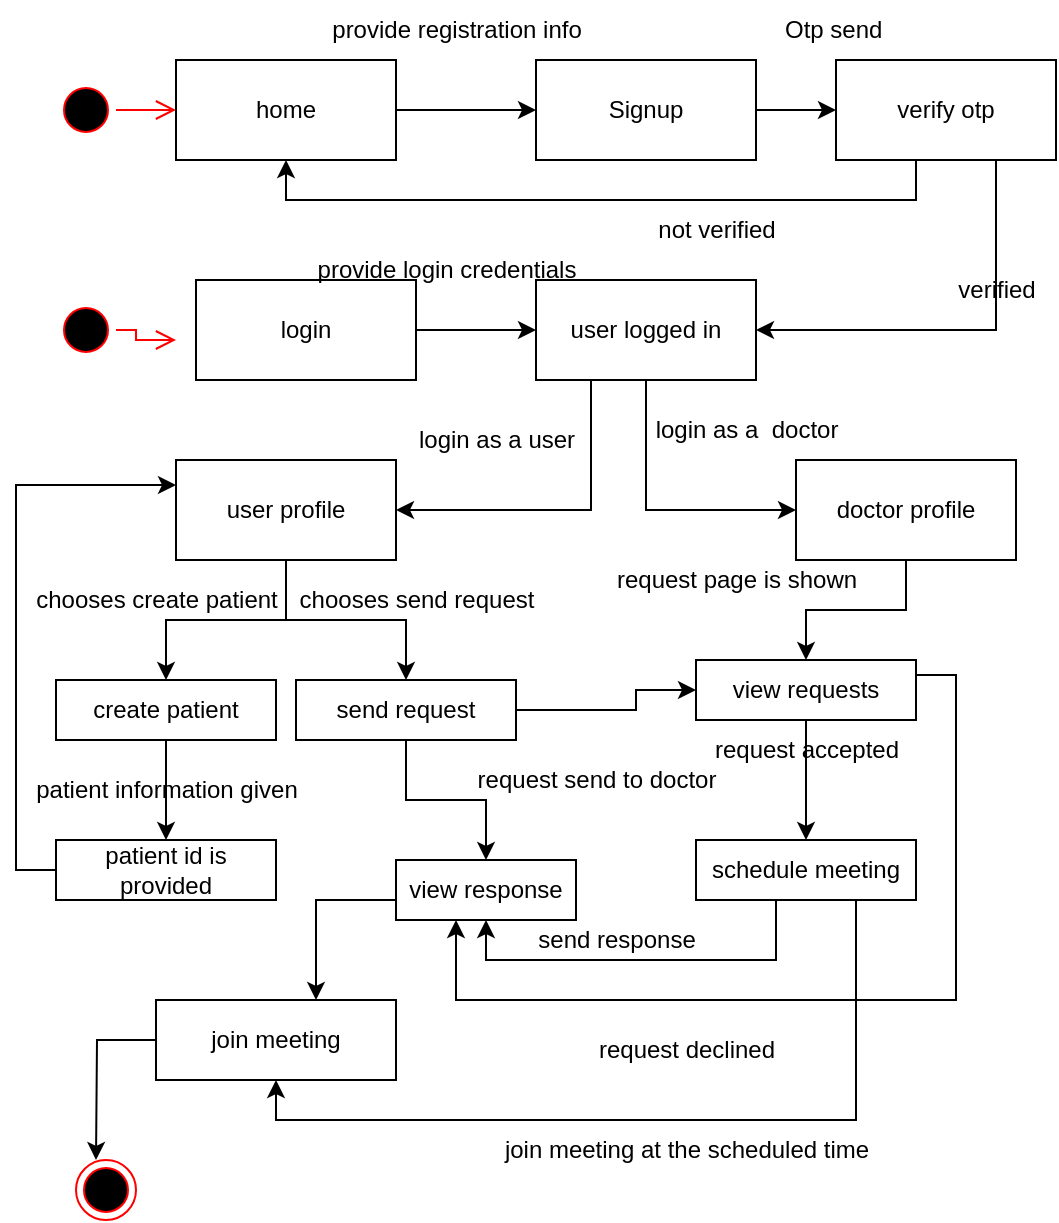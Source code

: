 <mxfile version="21.1.1" type="github">
  <diagram name="Page-1" id="zRxrEcoFwJ111nlCs0Rk">
    <mxGraphModel dx="1120" dy="456" grid="1" gridSize="10" guides="1" tooltips="1" connect="1" arrows="1" fold="1" page="1" pageScale="1" pageWidth="850" pageHeight="1100" math="0" shadow="0">
      <root>
        <mxCell id="0" />
        <mxCell id="1" parent="0" />
        <mxCell id="MRslgTs9-tC0-FGzWkB--1" value="" style="ellipse;html=1;shape=startState;fillColor=#000000;strokeColor=#ff0000;" vertex="1" parent="1">
          <mxGeometry x="120" y="100" width="30" height="30" as="geometry" />
        </mxCell>
        <mxCell id="MRslgTs9-tC0-FGzWkB--2" value="" style="edgeStyle=orthogonalEdgeStyle;html=1;verticalAlign=bottom;endArrow=open;endSize=8;strokeColor=#ff0000;rounded=0;entryX=0;entryY=0.5;entryDx=0;entryDy=0;" edge="1" source="MRslgTs9-tC0-FGzWkB--1" parent="1" target="MRslgTs9-tC0-FGzWkB--4">
          <mxGeometry relative="1" as="geometry">
            <mxPoint x="170" y="115" as="targetPoint" />
          </mxGeometry>
        </mxCell>
        <mxCell id="MRslgTs9-tC0-FGzWkB--6" style="edgeStyle=orthogonalEdgeStyle;rounded=0;orthogonalLoop=1;jettySize=auto;html=1;" edge="1" parent="1" source="MRslgTs9-tC0-FGzWkB--4" target="MRslgTs9-tC0-FGzWkB--5">
          <mxGeometry relative="1" as="geometry" />
        </mxCell>
        <mxCell id="MRslgTs9-tC0-FGzWkB--4" value="home" style="html=1;whiteSpace=wrap;" vertex="1" parent="1">
          <mxGeometry x="180" y="90" width="110" height="50" as="geometry" />
        </mxCell>
        <mxCell id="MRslgTs9-tC0-FGzWkB--8" style="edgeStyle=orthogonalEdgeStyle;rounded=0;orthogonalLoop=1;jettySize=auto;html=1;entryX=0.5;entryY=1;entryDx=0;entryDy=0;exitX=0.5;exitY=1;exitDx=0;exitDy=0;" edge="1" parent="1" source="MRslgTs9-tC0-FGzWkB--10" target="MRslgTs9-tC0-FGzWkB--4">
          <mxGeometry relative="1" as="geometry">
            <mxPoint x="500" y="160" as="sourcePoint" />
            <Array as="points">
              <mxPoint x="550" y="140" />
              <mxPoint x="550" y="160" />
              <mxPoint x="235" y="160" />
            </Array>
          </mxGeometry>
        </mxCell>
        <mxCell id="MRslgTs9-tC0-FGzWkB--11" style="edgeStyle=orthogonalEdgeStyle;rounded=0;orthogonalLoop=1;jettySize=auto;html=1;entryX=0;entryY=0.5;entryDx=0;entryDy=0;" edge="1" parent="1" source="MRslgTs9-tC0-FGzWkB--5" target="MRslgTs9-tC0-FGzWkB--10">
          <mxGeometry relative="1" as="geometry" />
        </mxCell>
        <mxCell id="MRslgTs9-tC0-FGzWkB--5" value="Signup" style="html=1;whiteSpace=wrap;" vertex="1" parent="1">
          <mxGeometry x="360" y="90" width="110" height="50" as="geometry" />
        </mxCell>
        <mxCell id="MRslgTs9-tC0-FGzWkB--7" value="provide registration info" style="text;html=1;align=center;verticalAlign=middle;resizable=0;points=[];autosize=1;strokeColor=none;fillColor=none;" vertex="1" parent="1">
          <mxGeometry x="245" y="60" width="150" height="30" as="geometry" />
        </mxCell>
        <mxCell id="MRslgTs9-tC0-FGzWkB--9" value="not verified" style="text;html=1;align=center;verticalAlign=middle;resizable=0;points=[];autosize=1;strokeColor=none;fillColor=none;" vertex="1" parent="1">
          <mxGeometry x="410" y="160" width="80" height="30" as="geometry" />
        </mxCell>
        <mxCell id="MRslgTs9-tC0-FGzWkB--15" value="" style="edgeStyle=orthogonalEdgeStyle;rounded=0;orthogonalLoop=1;jettySize=auto;html=1;entryX=1;entryY=0.5;entryDx=0;entryDy=0;" edge="1" parent="1" source="MRslgTs9-tC0-FGzWkB--10" target="MRslgTs9-tC0-FGzWkB--22">
          <mxGeometry relative="1" as="geometry">
            <mxPoint x="660" y="115" as="targetPoint" />
            <Array as="points">
              <mxPoint x="590" y="225" />
            </Array>
          </mxGeometry>
        </mxCell>
        <mxCell id="MRslgTs9-tC0-FGzWkB--10" value="verify otp" style="html=1;whiteSpace=wrap;" vertex="1" parent="1">
          <mxGeometry x="510" y="90" width="110" height="50" as="geometry" />
        </mxCell>
        <mxCell id="MRslgTs9-tC0-FGzWkB--12" value="Otp send&amp;nbsp;" style="text;html=1;align=center;verticalAlign=middle;resizable=0;points=[];autosize=1;strokeColor=none;fillColor=none;" vertex="1" parent="1">
          <mxGeometry x="470" y="60" width="80" height="30" as="geometry" />
        </mxCell>
        <mxCell id="MRslgTs9-tC0-FGzWkB--16" value="verified" style="text;html=1;align=center;verticalAlign=middle;resizable=0;points=[];autosize=1;strokeColor=none;fillColor=none;" vertex="1" parent="1">
          <mxGeometry x="560" y="190" width="60" height="30" as="geometry" />
        </mxCell>
        <mxCell id="MRslgTs9-tC0-FGzWkB--19" value="" style="ellipse;html=1;shape=startState;fillColor=#000000;strokeColor=#ff0000;" vertex="1" parent="1">
          <mxGeometry x="120" y="210" width="30" height="30" as="geometry" />
        </mxCell>
        <mxCell id="MRslgTs9-tC0-FGzWkB--20" value="" style="edgeStyle=orthogonalEdgeStyle;html=1;verticalAlign=bottom;endArrow=open;endSize=8;strokeColor=#ff0000;rounded=0;exitX=1;exitY=0.5;exitDx=0;exitDy=0;" edge="1" parent="1" source="MRslgTs9-tC0-FGzWkB--19">
          <mxGeometry relative="1" as="geometry">
            <mxPoint x="180" y="230" as="targetPoint" />
            <mxPoint x="160" y="125" as="sourcePoint" />
            <Array as="points">
              <mxPoint x="160" y="225" />
              <mxPoint x="160" y="230" />
            </Array>
          </mxGeometry>
        </mxCell>
        <mxCell id="MRslgTs9-tC0-FGzWkB--23" value="" style="edgeStyle=orthogonalEdgeStyle;rounded=0;orthogonalLoop=1;jettySize=auto;html=1;" edge="1" parent="1" source="MRslgTs9-tC0-FGzWkB--21" target="MRslgTs9-tC0-FGzWkB--22">
          <mxGeometry relative="1" as="geometry" />
        </mxCell>
        <mxCell id="MRslgTs9-tC0-FGzWkB--21" value="login" style="html=1;whiteSpace=wrap;" vertex="1" parent="1">
          <mxGeometry x="190" y="200" width="110" height="50" as="geometry" />
        </mxCell>
        <mxCell id="MRslgTs9-tC0-FGzWkB--28" style="edgeStyle=orthogonalEdgeStyle;rounded=0;orthogonalLoop=1;jettySize=auto;html=1;exitX=0.25;exitY=1;exitDx=0;exitDy=0;entryX=1;entryY=0.5;entryDx=0;entryDy=0;" edge="1" parent="1" source="MRslgTs9-tC0-FGzWkB--22" target="MRslgTs9-tC0-FGzWkB--25">
          <mxGeometry relative="1" as="geometry" />
        </mxCell>
        <mxCell id="MRslgTs9-tC0-FGzWkB--30" style="edgeStyle=orthogonalEdgeStyle;rounded=0;orthogonalLoop=1;jettySize=auto;html=1;exitX=0.5;exitY=1;exitDx=0;exitDy=0;entryX=0;entryY=0.5;entryDx=0;entryDy=0;" edge="1" parent="1" source="MRslgTs9-tC0-FGzWkB--22" target="MRslgTs9-tC0-FGzWkB--26">
          <mxGeometry relative="1" as="geometry" />
        </mxCell>
        <mxCell id="MRslgTs9-tC0-FGzWkB--22" value="user logged in" style="html=1;whiteSpace=wrap;" vertex="1" parent="1">
          <mxGeometry x="360" y="200" width="110" height="50" as="geometry" />
        </mxCell>
        <mxCell id="MRslgTs9-tC0-FGzWkB--24" value="provide login credentials" style="text;html=1;align=center;verticalAlign=middle;resizable=0;points=[];autosize=1;strokeColor=none;fillColor=none;" vertex="1" parent="1">
          <mxGeometry x="240" y="180" width="150" height="30" as="geometry" />
        </mxCell>
        <mxCell id="MRslgTs9-tC0-FGzWkB--32" style="edgeStyle=orthogonalEdgeStyle;rounded=0;orthogonalLoop=1;jettySize=auto;html=1;entryX=0.5;entryY=0;entryDx=0;entryDy=0;" edge="1" parent="1" source="MRslgTs9-tC0-FGzWkB--25" target="MRslgTs9-tC0-FGzWkB--27">
          <mxGeometry relative="1" as="geometry" />
        </mxCell>
        <mxCell id="MRslgTs9-tC0-FGzWkB--34" style="edgeStyle=orthogonalEdgeStyle;rounded=0;orthogonalLoop=1;jettySize=auto;html=1;" edge="1" parent="1" source="MRslgTs9-tC0-FGzWkB--25" target="MRslgTs9-tC0-FGzWkB--33">
          <mxGeometry relative="1" as="geometry" />
        </mxCell>
        <mxCell id="MRslgTs9-tC0-FGzWkB--25" value="user profile" style="html=1;whiteSpace=wrap;" vertex="1" parent="1">
          <mxGeometry x="180" y="290" width="110" height="50" as="geometry" />
        </mxCell>
        <mxCell id="MRslgTs9-tC0-FGzWkB--46" style="edgeStyle=orthogonalEdgeStyle;rounded=0;orthogonalLoop=1;jettySize=auto;html=1;" edge="1" parent="1" source="MRslgTs9-tC0-FGzWkB--26" target="MRslgTs9-tC0-FGzWkB--43">
          <mxGeometry relative="1" as="geometry" />
        </mxCell>
        <mxCell id="MRslgTs9-tC0-FGzWkB--26" value="doctor profile" style="html=1;whiteSpace=wrap;" vertex="1" parent="1">
          <mxGeometry x="490" y="290" width="110" height="50" as="geometry" />
        </mxCell>
        <mxCell id="MRslgTs9-tC0-FGzWkB--39" style="edgeStyle=orthogonalEdgeStyle;rounded=0;orthogonalLoop=1;jettySize=auto;html=1;entryX=0.5;entryY=0;entryDx=0;entryDy=0;" edge="1" parent="1" source="MRslgTs9-tC0-FGzWkB--27" target="MRslgTs9-tC0-FGzWkB--38">
          <mxGeometry relative="1" as="geometry" />
        </mxCell>
        <mxCell id="MRslgTs9-tC0-FGzWkB--27" value="create patient" style="html=1;whiteSpace=wrap;" vertex="1" parent="1">
          <mxGeometry x="120" y="400" width="110" height="30" as="geometry" />
        </mxCell>
        <mxCell id="MRslgTs9-tC0-FGzWkB--29" value="login as a user" style="text;html=1;align=center;verticalAlign=middle;resizable=0;points=[];autosize=1;strokeColor=none;fillColor=none;" vertex="1" parent="1">
          <mxGeometry x="290" y="265" width="100" height="30" as="geometry" />
        </mxCell>
        <mxCell id="MRslgTs9-tC0-FGzWkB--31" value="login as a&amp;nbsp; doctor" style="text;html=1;align=center;verticalAlign=middle;resizable=0;points=[];autosize=1;strokeColor=none;fillColor=none;" vertex="1" parent="1">
          <mxGeometry x="410" y="260" width="110" height="30" as="geometry" />
        </mxCell>
        <mxCell id="MRslgTs9-tC0-FGzWkB--44" style="edgeStyle=orthogonalEdgeStyle;rounded=0;orthogonalLoop=1;jettySize=auto;html=1;" edge="1" parent="1" source="MRslgTs9-tC0-FGzWkB--33" target="MRslgTs9-tC0-FGzWkB--43">
          <mxGeometry relative="1" as="geometry">
            <Array as="points">
              <mxPoint x="410" y="415" />
              <mxPoint x="410" y="405" />
            </Array>
          </mxGeometry>
        </mxCell>
        <mxCell id="MRslgTs9-tC0-FGzWkB--56" style="edgeStyle=orthogonalEdgeStyle;rounded=0;orthogonalLoop=1;jettySize=auto;html=1;exitX=0.5;exitY=1;exitDx=0;exitDy=0;entryX=0.5;entryY=0;entryDx=0;entryDy=0;" edge="1" parent="1" source="MRslgTs9-tC0-FGzWkB--33" target="MRslgTs9-tC0-FGzWkB--51">
          <mxGeometry relative="1" as="geometry" />
        </mxCell>
        <mxCell id="MRslgTs9-tC0-FGzWkB--33" value="send request" style="html=1;whiteSpace=wrap;" vertex="1" parent="1">
          <mxGeometry x="240" y="400" width="110" height="30" as="geometry" />
        </mxCell>
        <mxCell id="MRslgTs9-tC0-FGzWkB--36" value="chooses create patient" style="text;html=1;align=center;verticalAlign=middle;resizable=0;points=[];autosize=1;strokeColor=none;fillColor=none;" vertex="1" parent="1">
          <mxGeometry x="100" y="345" width="140" height="30" as="geometry" />
        </mxCell>
        <mxCell id="MRslgTs9-tC0-FGzWkB--37" value="chooses send request" style="text;html=1;align=center;verticalAlign=middle;resizable=0;points=[];autosize=1;strokeColor=none;fillColor=none;" vertex="1" parent="1">
          <mxGeometry x="230" y="345" width="140" height="30" as="geometry" />
        </mxCell>
        <mxCell id="MRslgTs9-tC0-FGzWkB--42" style="edgeStyle=orthogonalEdgeStyle;rounded=0;orthogonalLoop=1;jettySize=auto;html=1;entryX=0;entryY=0.25;entryDx=0;entryDy=0;" edge="1" parent="1" source="MRslgTs9-tC0-FGzWkB--38" target="MRslgTs9-tC0-FGzWkB--25">
          <mxGeometry relative="1" as="geometry">
            <Array as="points">
              <mxPoint x="100" y="495" />
              <mxPoint x="100" y="303" />
            </Array>
          </mxGeometry>
        </mxCell>
        <mxCell id="MRslgTs9-tC0-FGzWkB--38" value="patient id is provided" style="html=1;whiteSpace=wrap;" vertex="1" parent="1">
          <mxGeometry x="120" y="480" width="110" height="30" as="geometry" />
        </mxCell>
        <mxCell id="MRslgTs9-tC0-FGzWkB--40" value="patient information given" style="text;html=1;align=center;verticalAlign=middle;resizable=0;points=[];autosize=1;strokeColor=none;fillColor=none;" vertex="1" parent="1">
          <mxGeometry x="100" y="440" width="150" height="30" as="geometry" />
        </mxCell>
        <mxCell id="MRslgTs9-tC0-FGzWkB--49" value="" style="edgeStyle=orthogonalEdgeStyle;rounded=0;orthogonalLoop=1;jettySize=auto;html=1;" edge="1" parent="1" source="MRslgTs9-tC0-FGzWkB--43" target="MRslgTs9-tC0-FGzWkB--48">
          <mxGeometry relative="1" as="geometry" />
        </mxCell>
        <mxCell id="MRslgTs9-tC0-FGzWkB--54" style="edgeStyle=orthogonalEdgeStyle;rounded=0;orthogonalLoop=1;jettySize=auto;html=1;exitX=1;exitY=0.25;exitDx=0;exitDy=0;" edge="1" parent="1" source="MRslgTs9-tC0-FGzWkB--43" target="MRslgTs9-tC0-FGzWkB--51">
          <mxGeometry relative="1" as="geometry">
            <Array as="points">
              <mxPoint x="570" y="398" />
              <mxPoint x="570" y="560" />
              <mxPoint x="320" y="560" />
            </Array>
          </mxGeometry>
        </mxCell>
        <mxCell id="MRslgTs9-tC0-FGzWkB--43" value="view requests" style="html=1;whiteSpace=wrap;" vertex="1" parent="1">
          <mxGeometry x="440" y="390" width="110" height="30" as="geometry" />
        </mxCell>
        <mxCell id="MRslgTs9-tC0-FGzWkB--45" value="request send to doctor" style="text;html=1;align=center;verticalAlign=middle;resizable=0;points=[];autosize=1;strokeColor=none;fillColor=none;" vertex="1" parent="1">
          <mxGeometry x="320" y="435" width="140" height="30" as="geometry" />
        </mxCell>
        <mxCell id="MRslgTs9-tC0-FGzWkB--47" value="request page is shown" style="text;html=1;align=center;verticalAlign=middle;resizable=0;points=[];autosize=1;strokeColor=none;fillColor=none;" vertex="1" parent="1">
          <mxGeometry x="390" y="335" width="140" height="30" as="geometry" />
        </mxCell>
        <mxCell id="MRslgTs9-tC0-FGzWkB--52" style="edgeStyle=orthogonalEdgeStyle;rounded=0;orthogonalLoop=1;jettySize=auto;html=1;entryX=0.5;entryY=1;entryDx=0;entryDy=0;" edge="1" parent="1" source="MRslgTs9-tC0-FGzWkB--48" target="MRslgTs9-tC0-FGzWkB--51">
          <mxGeometry relative="1" as="geometry">
            <Array as="points">
              <mxPoint x="480" y="540" />
              <mxPoint x="335" y="540" />
            </Array>
          </mxGeometry>
        </mxCell>
        <mxCell id="MRslgTs9-tC0-FGzWkB--58" style="edgeStyle=orthogonalEdgeStyle;rounded=0;orthogonalLoop=1;jettySize=auto;html=1;entryX=0.5;entryY=1;entryDx=0;entryDy=0;" edge="1" parent="1" source="MRslgTs9-tC0-FGzWkB--48" target="MRslgTs9-tC0-FGzWkB--57">
          <mxGeometry relative="1" as="geometry">
            <Array as="points">
              <mxPoint x="520" y="620" />
              <mxPoint x="230" y="620" />
            </Array>
          </mxGeometry>
        </mxCell>
        <mxCell id="MRslgTs9-tC0-FGzWkB--48" value="schedule meeting" style="html=1;whiteSpace=wrap;" vertex="1" parent="1">
          <mxGeometry x="440" y="480" width="110" height="30" as="geometry" />
        </mxCell>
        <mxCell id="MRslgTs9-tC0-FGzWkB--50" value="request accepted" style="text;html=1;align=center;verticalAlign=middle;resizable=0;points=[];autosize=1;strokeColor=none;fillColor=none;" vertex="1" parent="1">
          <mxGeometry x="435" y="420" width="120" height="30" as="geometry" />
        </mxCell>
        <mxCell id="MRslgTs9-tC0-FGzWkB--60" style="edgeStyle=orthogonalEdgeStyle;rounded=0;orthogonalLoop=1;jettySize=auto;html=1;" edge="1" parent="1" source="MRslgTs9-tC0-FGzWkB--51" target="MRslgTs9-tC0-FGzWkB--57">
          <mxGeometry relative="1" as="geometry">
            <Array as="points">
              <mxPoint x="250" y="510" />
            </Array>
          </mxGeometry>
        </mxCell>
        <mxCell id="MRslgTs9-tC0-FGzWkB--51" value="view response" style="whiteSpace=wrap;html=1;" vertex="1" parent="1">
          <mxGeometry x="290" y="490" width="90" height="30" as="geometry" />
        </mxCell>
        <mxCell id="MRslgTs9-tC0-FGzWkB--53" value="send response" style="text;html=1;align=center;verticalAlign=middle;resizable=0;points=[];autosize=1;strokeColor=none;fillColor=none;" vertex="1" parent="1">
          <mxGeometry x="350" y="515" width="100" height="30" as="geometry" />
        </mxCell>
        <mxCell id="MRslgTs9-tC0-FGzWkB--55" value="request declined" style="text;html=1;align=center;verticalAlign=middle;resizable=0;points=[];autosize=1;strokeColor=none;fillColor=none;" vertex="1" parent="1">
          <mxGeometry x="380" y="570" width="110" height="30" as="geometry" />
        </mxCell>
        <mxCell id="MRslgTs9-tC0-FGzWkB--62" style="edgeStyle=orthogonalEdgeStyle;rounded=0;orthogonalLoop=1;jettySize=auto;html=1;" edge="1" parent="1" source="MRslgTs9-tC0-FGzWkB--57">
          <mxGeometry relative="1" as="geometry">
            <mxPoint x="140" y="640" as="targetPoint" />
          </mxGeometry>
        </mxCell>
        <mxCell id="MRslgTs9-tC0-FGzWkB--57" value="join meeting" style="whiteSpace=wrap;html=1;" vertex="1" parent="1">
          <mxGeometry x="170" y="560" width="120" height="40" as="geometry" />
        </mxCell>
        <mxCell id="MRslgTs9-tC0-FGzWkB--59" value="join meeting at the scheduled time" style="text;html=1;align=center;verticalAlign=middle;resizable=0;points=[];autosize=1;strokeColor=none;fillColor=none;" vertex="1" parent="1">
          <mxGeometry x="330" y="620" width="210" height="30" as="geometry" />
        </mxCell>
        <mxCell id="MRslgTs9-tC0-FGzWkB--61" value="" style="ellipse;html=1;shape=endState;fillColor=#000000;strokeColor=#ff0000;" vertex="1" parent="1">
          <mxGeometry x="130" y="640" width="30" height="30" as="geometry" />
        </mxCell>
      </root>
    </mxGraphModel>
  </diagram>
</mxfile>
